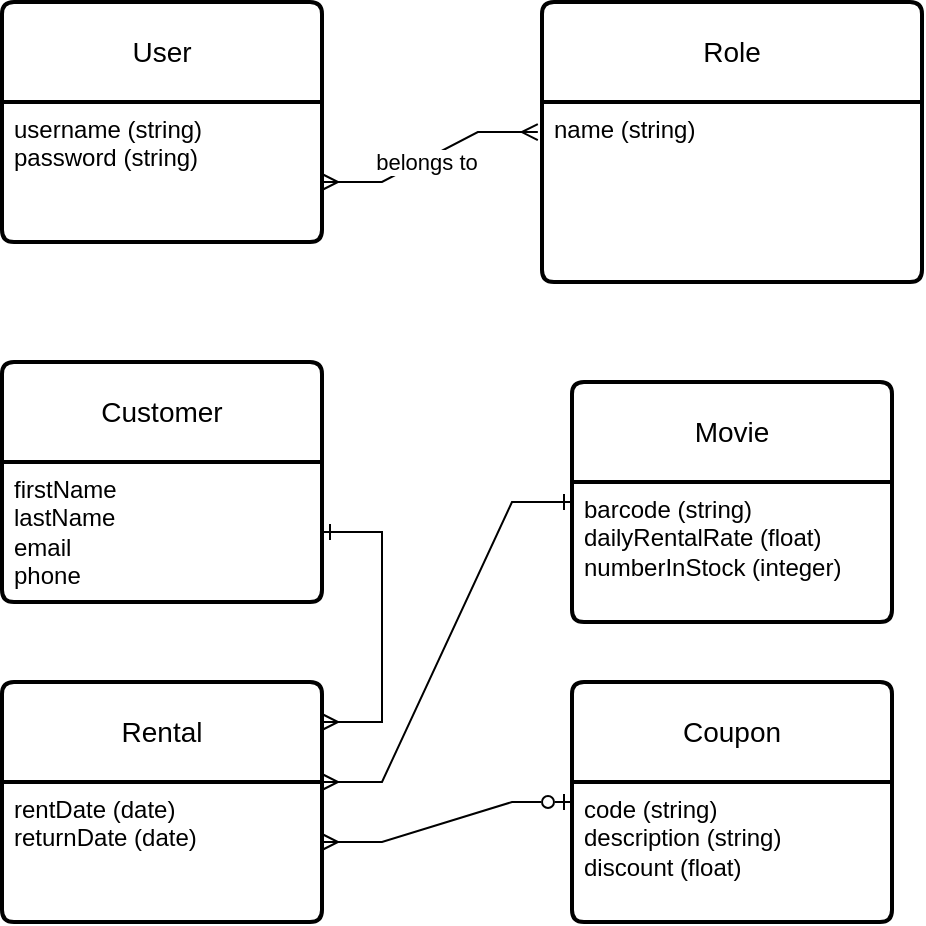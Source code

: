 <mxfile version="26.0.15">
  <diagram name="Page-1" id="3TCySblFu6NgdNuGwBU6">
    <mxGraphModel dx="712" dy="2481" grid="1" gridSize="10" guides="1" tooltips="1" connect="1" arrows="1" fold="1" page="1" pageScale="1" pageWidth="1169" pageHeight="1654" math="0" shadow="0">
      <root>
        <mxCell id="0" />
        <mxCell id="1" parent="0" />
        <mxCell id="yUSUI0L3E-_0c6A4IU1Z-1" value="Role" style="swimlane;childLayout=stackLayout;horizontal=1;startSize=50;horizontalStack=0;rounded=1;fontSize=14;fontStyle=0;strokeWidth=2;resizeParent=0;resizeLast=1;shadow=0;dashed=0;align=center;arcSize=4;whiteSpace=wrap;html=1;" vertex="1" parent="1">
          <mxGeometry x="480" y="-50" width="190" height="140" as="geometry" />
        </mxCell>
        <mxCell id="yUSUI0L3E-_0c6A4IU1Z-2" value="name (string)" style="align=left;strokeColor=none;fillColor=none;spacingLeft=4;spacingRight=4;fontSize=12;verticalAlign=top;resizable=0;rotatable=0;part=1;html=1;whiteSpace=wrap;" vertex="1" parent="yUSUI0L3E-_0c6A4IU1Z-1">
          <mxGeometry y="50" width="190" height="90" as="geometry" />
        </mxCell>
        <mxCell id="yUSUI0L3E-_0c6A4IU1Z-3" value="User" style="swimlane;childLayout=stackLayout;horizontal=1;startSize=50;horizontalStack=0;rounded=1;fontSize=14;fontStyle=0;strokeWidth=2;resizeParent=0;resizeLast=1;shadow=0;dashed=0;align=center;arcSize=4;whiteSpace=wrap;html=1;" vertex="1" parent="1">
          <mxGeometry x="210" y="-50" width="160" height="120" as="geometry" />
        </mxCell>
        <mxCell id="yUSUI0L3E-_0c6A4IU1Z-4" value="username (string)&lt;div&gt;password&amp;nbsp;&lt;span style=&quot;background-color: transparent; color: light-dark(rgb(0, 0, 0), rgb(255, 255, 255));&quot;&gt;(string)&lt;/span&gt;&lt;/div&gt;" style="align=left;strokeColor=none;fillColor=none;spacingLeft=4;spacingRight=4;fontSize=12;verticalAlign=top;resizable=0;rotatable=0;part=1;html=1;whiteSpace=wrap;" vertex="1" parent="yUSUI0L3E-_0c6A4IU1Z-3">
          <mxGeometry y="50" width="160" height="70" as="geometry" />
        </mxCell>
        <mxCell id="yUSUI0L3E-_0c6A4IU1Z-5" value="Customer" style="swimlane;childLayout=stackLayout;horizontal=1;startSize=50;horizontalStack=0;rounded=1;fontSize=14;fontStyle=0;strokeWidth=2;resizeParent=0;resizeLast=1;shadow=0;dashed=0;align=center;arcSize=4;whiteSpace=wrap;html=1;" vertex="1" parent="1">
          <mxGeometry x="210" y="130" width="160" height="120" as="geometry" />
        </mxCell>
        <mxCell id="yUSUI0L3E-_0c6A4IU1Z-6" value="&lt;div&gt;firstName&lt;/div&gt;&lt;div&gt;lastName&lt;/div&gt;&lt;div&gt;email&lt;/div&gt;&lt;div&gt;phone&lt;/div&gt;" style="align=left;strokeColor=none;fillColor=none;spacingLeft=4;spacingRight=4;fontSize=12;verticalAlign=top;resizable=0;rotatable=0;part=1;html=1;whiteSpace=wrap;" vertex="1" parent="yUSUI0L3E-_0c6A4IU1Z-5">
          <mxGeometry y="50" width="160" height="70" as="geometry" />
        </mxCell>
        <mxCell id="yUSUI0L3E-_0c6A4IU1Z-7" value="Movie" style="swimlane;childLayout=stackLayout;horizontal=1;startSize=50;horizontalStack=0;rounded=1;fontSize=14;fontStyle=0;strokeWidth=2;resizeParent=0;resizeLast=1;shadow=0;dashed=0;align=center;arcSize=4;whiteSpace=wrap;html=1;" vertex="1" parent="1">
          <mxGeometry x="495" y="140" width="160" height="120" as="geometry" />
        </mxCell>
        <mxCell id="yUSUI0L3E-_0c6A4IU1Z-8" value="barcode (string)&lt;div&gt;dailyRentalRate (float)&lt;/div&gt;&lt;div&gt;numberInStock (integer)&lt;/div&gt;" style="align=left;strokeColor=none;fillColor=none;spacingLeft=4;spacingRight=4;fontSize=12;verticalAlign=top;resizable=0;rotatable=0;part=1;html=1;whiteSpace=wrap;" vertex="1" parent="yUSUI0L3E-_0c6A4IU1Z-7">
          <mxGeometry y="50" width="160" height="70" as="geometry" />
        </mxCell>
        <mxCell id="yUSUI0L3E-_0c6A4IU1Z-9" value="" style="edgeStyle=entityRelationEdgeStyle;fontSize=12;html=1;endArrow=ERmany;startArrow=ERmany;rounded=0;entryX=-0.011;entryY=0.167;entryDx=0;entryDy=0;entryPerimeter=0;" edge="1" parent="1" target="yUSUI0L3E-_0c6A4IU1Z-2">
          <mxGeometry width="100" height="100" relative="1" as="geometry">
            <mxPoint x="370" y="40" as="sourcePoint" />
            <mxPoint x="470" y="-60" as="targetPoint" />
          </mxGeometry>
        </mxCell>
        <mxCell id="yUSUI0L3E-_0c6A4IU1Z-10" value="belongs to" style="edgeLabel;html=1;align=center;verticalAlign=middle;resizable=0;points=[];" vertex="1" connectable="0" parent="yUSUI0L3E-_0c6A4IU1Z-9">
          <mxGeometry x="-0.042" relative="1" as="geometry">
            <mxPoint y="1" as="offset" />
          </mxGeometry>
        </mxCell>
        <mxCell id="yUSUI0L3E-_0c6A4IU1Z-11" value="Rental" style="swimlane;childLayout=stackLayout;horizontal=1;startSize=50;horizontalStack=0;rounded=1;fontSize=14;fontStyle=0;strokeWidth=2;resizeParent=0;resizeLast=1;shadow=0;dashed=0;align=center;arcSize=4;whiteSpace=wrap;html=1;" vertex="1" parent="1">
          <mxGeometry x="210" y="290" width="160" height="120" as="geometry" />
        </mxCell>
        <mxCell id="yUSUI0L3E-_0c6A4IU1Z-12" value="rentDate (date)&lt;div&gt;returnDate (date)&lt;/div&gt;" style="align=left;strokeColor=none;fillColor=none;spacingLeft=4;spacingRight=4;fontSize=12;verticalAlign=top;resizable=0;rotatable=0;part=1;html=1;whiteSpace=wrap;" vertex="1" parent="yUSUI0L3E-_0c6A4IU1Z-11">
          <mxGeometry y="50" width="160" height="70" as="geometry" />
        </mxCell>
        <mxCell id="yUSUI0L3E-_0c6A4IU1Z-13" value="Coupon" style="swimlane;childLayout=stackLayout;horizontal=1;startSize=50;horizontalStack=0;rounded=1;fontSize=14;fontStyle=0;strokeWidth=2;resizeParent=0;resizeLast=1;shadow=0;dashed=0;align=center;arcSize=4;whiteSpace=wrap;html=1;" vertex="1" parent="1">
          <mxGeometry x="495" y="290" width="160" height="120" as="geometry" />
        </mxCell>
        <mxCell id="yUSUI0L3E-_0c6A4IU1Z-14" value="code (string)&lt;div&gt;description&amp;nbsp;&lt;span style=&quot;background-color: transparent; color: light-dark(rgb(0, 0, 0), rgb(255, 255, 255));&quot;&gt;(string)&lt;/span&gt;&lt;/div&gt;&lt;div&gt;discount (float)&lt;/div&gt;" style="align=left;strokeColor=none;fillColor=none;spacingLeft=4;spacingRight=4;fontSize=12;verticalAlign=top;resizable=0;rotatable=0;part=1;html=1;whiteSpace=wrap;" vertex="1" parent="yUSUI0L3E-_0c6A4IU1Z-13">
          <mxGeometry y="50" width="160" height="70" as="geometry" />
        </mxCell>
        <mxCell id="yUSUI0L3E-_0c6A4IU1Z-15" value="" style="edgeStyle=entityRelationEdgeStyle;fontSize=12;html=1;endArrow=ERzeroToOne;startArrow=ERmany;rounded=0;entryX=0;entryY=0.5;entryDx=0;entryDy=0;endFill=0;" edge="1" parent="1" target="yUSUI0L3E-_0c6A4IU1Z-13">
          <mxGeometry width="100" height="100" relative="1" as="geometry">
            <mxPoint x="370" y="370" as="sourcePoint" />
            <mxPoint x="470" y="270" as="targetPoint" />
          </mxGeometry>
        </mxCell>
        <mxCell id="yUSUI0L3E-_0c6A4IU1Z-16" value="" style="edgeStyle=entityRelationEdgeStyle;fontSize=12;html=1;endArrow=ERone;startArrow=ERmany;rounded=0;entryX=0;entryY=0.5;entryDx=0;entryDy=0;endFill=0;" edge="1" parent="1" target="yUSUI0L3E-_0c6A4IU1Z-7">
          <mxGeometry width="100" height="100" relative="1" as="geometry">
            <mxPoint x="370" y="340" as="sourcePoint" />
            <mxPoint x="495" y="320" as="targetPoint" />
          </mxGeometry>
        </mxCell>
        <mxCell id="yUSUI0L3E-_0c6A4IU1Z-17" value="" style="edgeStyle=entityRelationEdgeStyle;fontSize=12;html=1;endArrow=ERone;startArrow=ERmany;rounded=0;entryX=1;entryY=0.5;entryDx=0;entryDy=0;endFill=0;" edge="1" parent="1" target="yUSUI0L3E-_0c6A4IU1Z-6">
          <mxGeometry width="100" height="100" relative="1" as="geometry">
            <mxPoint x="370" y="310" as="sourcePoint" />
            <mxPoint x="495" y="290" as="targetPoint" />
          </mxGeometry>
        </mxCell>
      </root>
    </mxGraphModel>
  </diagram>
</mxfile>
